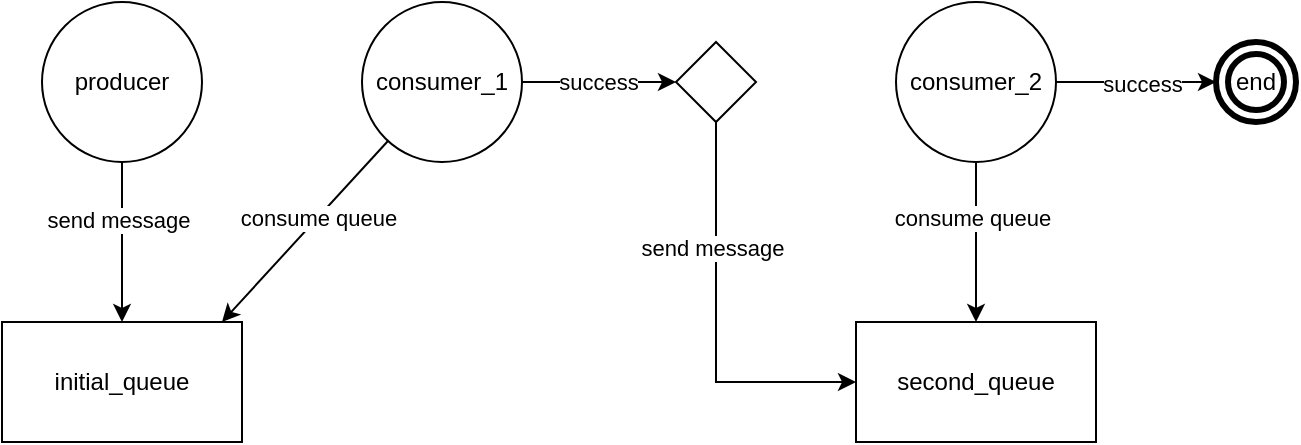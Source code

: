 <mxfile version="24.5.4" type="device">
  <diagram name="Página-1" id="yHuybc1cReidYeECuReJ">
    <mxGraphModel dx="1247" dy="656" grid="1" gridSize="10" guides="1" tooltips="1" connect="1" arrows="1" fold="1" page="1" pageScale="1" pageWidth="827" pageHeight="1169" math="0" shadow="0">
      <root>
        <mxCell id="0" />
        <mxCell id="1" parent="0" />
        <mxCell id="ecq4ss-drfIGU1v5DttP-12" value="" style="endArrow=classic;html=1;rounded=0;" edge="1" parent="1" source="ecq4ss-drfIGU1v5DttP-10">
          <mxGeometry width="50" height="50" relative="1" as="geometry">
            <mxPoint x="280" y="208" as="sourcePoint" />
            <mxPoint x="190" y="290" as="targetPoint" />
          </mxGeometry>
        </mxCell>
        <mxCell id="ecq4ss-drfIGU1v5DttP-21" value="consume queue" style="edgeLabel;html=1;align=center;verticalAlign=middle;resizable=0;points=[];" vertex="1" connectable="0" parent="ecq4ss-drfIGU1v5DttP-12">
          <mxGeometry x="-0.158" relative="1" as="geometry">
            <mxPoint as="offset" />
          </mxGeometry>
        </mxCell>
        <mxCell id="ecq4ss-drfIGU1v5DttP-8" value="" style="edgeStyle=orthogonalEdgeStyle;rounded=0;orthogonalLoop=1;jettySize=auto;html=1;" edge="1" parent="1" source="ecq4ss-drfIGU1v5DttP-1" target="ecq4ss-drfIGU1v5DttP-6">
          <mxGeometry relative="1" as="geometry" />
        </mxCell>
        <mxCell id="ecq4ss-drfIGU1v5DttP-23" value="send message" style="edgeLabel;html=1;align=center;verticalAlign=middle;resizable=0;points=[];" vertex="1" connectable="0" parent="ecq4ss-drfIGU1v5DttP-8">
          <mxGeometry x="-0.283" y="-2" relative="1" as="geometry">
            <mxPoint as="offset" />
          </mxGeometry>
        </mxCell>
        <mxCell id="ecq4ss-drfIGU1v5DttP-1" value="producer" style="ellipse;whiteSpace=wrap;html=1;aspect=fixed;" vertex="1" parent="1">
          <mxGeometry x="100" y="130" width="80" height="80" as="geometry" />
        </mxCell>
        <mxCell id="ecq4ss-drfIGU1v5DttP-2" value="" style="edgeStyle=orthogonalEdgeStyle;rounded=0;orthogonalLoop=1;jettySize=auto;html=1;" edge="1" parent="1" source="ecq4ss-drfIGU1v5DttP-4" target="ecq4ss-drfIGU1v5DttP-5">
          <mxGeometry relative="1" as="geometry" />
        </mxCell>
        <mxCell id="ecq4ss-drfIGU1v5DttP-3" value="success" style="edgeLabel;html=1;align=center;verticalAlign=middle;resizable=0;points=[];" vertex="1" connectable="0" parent="ecq4ss-drfIGU1v5DttP-2">
          <mxGeometry x="0.067" y="-1" relative="1" as="geometry">
            <mxPoint as="offset" />
          </mxGeometry>
        </mxCell>
        <mxCell id="ecq4ss-drfIGU1v5DttP-9" value="" style="edgeStyle=orthogonalEdgeStyle;rounded=0;orthogonalLoop=1;jettySize=auto;html=1;" edge="1" parent="1" source="ecq4ss-drfIGU1v5DttP-4" target="ecq4ss-drfIGU1v5DttP-7">
          <mxGeometry relative="1" as="geometry" />
        </mxCell>
        <mxCell id="ecq4ss-drfIGU1v5DttP-22" value="consume queue" style="edgeLabel;html=1;align=center;verticalAlign=middle;resizable=0;points=[];" vertex="1" connectable="0" parent="ecq4ss-drfIGU1v5DttP-9">
          <mxGeometry x="-0.307" y="-2" relative="1" as="geometry">
            <mxPoint as="offset" />
          </mxGeometry>
        </mxCell>
        <mxCell id="ecq4ss-drfIGU1v5DttP-4" value="consumer_2" style="ellipse;whiteSpace=wrap;html=1;" vertex="1" parent="1">
          <mxGeometry x="527" y="130" width="80" height="80" as="geometry" />
        </mxCell>
        <mxCell id="ecq4ss-drfIGU1v5DttP-5" value="end" style="ellipse;shape=doubleEllipse;whiteSpace=wrap;html=1;gradientColor=none;strokeColor=default;strokeWidth=3;" vertex="1" parent="1">
          <mxGeometry x="687" y="150" width="40" height="40" as="geometry" />
        </mxCell>
        <mxCell id="ecq4ss-drfIGU1v5DttP-6" value="initial_queue" style="whiteSpace=wrap;html=1;" vertex="1" parent="1">
          <mxGeometry x="80" y="290" width="120" height="60" as="geometry" />
        </mxCell>
        <mxCell id="ecq4ss-drfIGU1v5DttP-7" value="second_queue" style="whiteSpace=wrap;html=1;" vertex="1" parent="1">
          <mxGeometry x="507" y="290" width="120" height="60" as="geometry" />
        </mxCell>
        <mxCell id="ecq4ss-drfIGU1v5DttP-16" value="" style="edgeStyle=orthogonalEdgeStyle;rounded=0;orthogonalLoop=1;jettySize=auto;html=1;" edge="1" parent="1" source="ecq4ss-drfIGU1v5DttP-10" target="ecq4ss-drfIGU1v5DttP-15">
          <mxGeometry relative="1" as="geometry" />
        </mxCell>
        <mxCell id="ecq4ss-drfIGU1v5DttP-19" value="success" style="edgeLabel;html=1;align=center;verticalAlign=middle;resizable=0;points=[];" vertex="1" connectable="0" parent="ecq4ss-drfIGU1v5DttP-16">
          <mxGeometry x="0.292" y="1" relative="1" as="geometry">
            <mxPoint x="-12" y="1" as="offset" />
          </mxGeometry>
        </mxCell>
        <mxCell id="ecq4ss-drfIGU1v5DttP-10" value="consumer_1" style="ellipse;whiteSpace=wrap;html=1;" vertex="1" parent="1">
          <mxGeometry x="260" y="130" width="80" height="80" as="geometry" />
        </mxCell>
        <mxCell id="ecq4ss-drfIGU1v5DttP-18" value="" style="edgeStyle=orthogonalEdgeStyle;rounded=0;orthogonalLoop=1;jettySize=auto;html=1;" edge="1" parent="1" source="ecq4ss-drfIGU1v5DttP-15" target="ecq4ss-drfIGU1v5DttP-7">
          <mxGeometry relative="1" as="geometry">
            <mxPoint x="437" y="330" as="targetPoint" />
            <Array as="points">
              <mxPoint x="437" y="320" />
            </Array>
          </mxGeometry>
        </mxCell>
        <mxCell id="ecq4ss-drfIGU1v5DttP-20" value="send message" style="edgeLabel;html=1;align=center;verticalAlign=middle;resizable=0;points=[];" vertex="1" connectable="0" parent="ecq4ss-drfIGU1v5DttP-18">
          <mxGeometry x="-0.37" y="-2" relative="1" as="geometry">
            <mxPoint as="offset" />
          </mxGeometry>
        </mxCell>
        <mxCell id="ecq4ss-drfIGU1v5DttP-15" value="" style="rhombus;whiteSpace=wrap;html=1;" vertex="1" parent="1">
          <mxGeometry x="417" y="150" width="40" height="40" as="geometry" />
        </mxCell>
      </root>
    </mxGraphModel>
  </diagram>
</mxfile>
